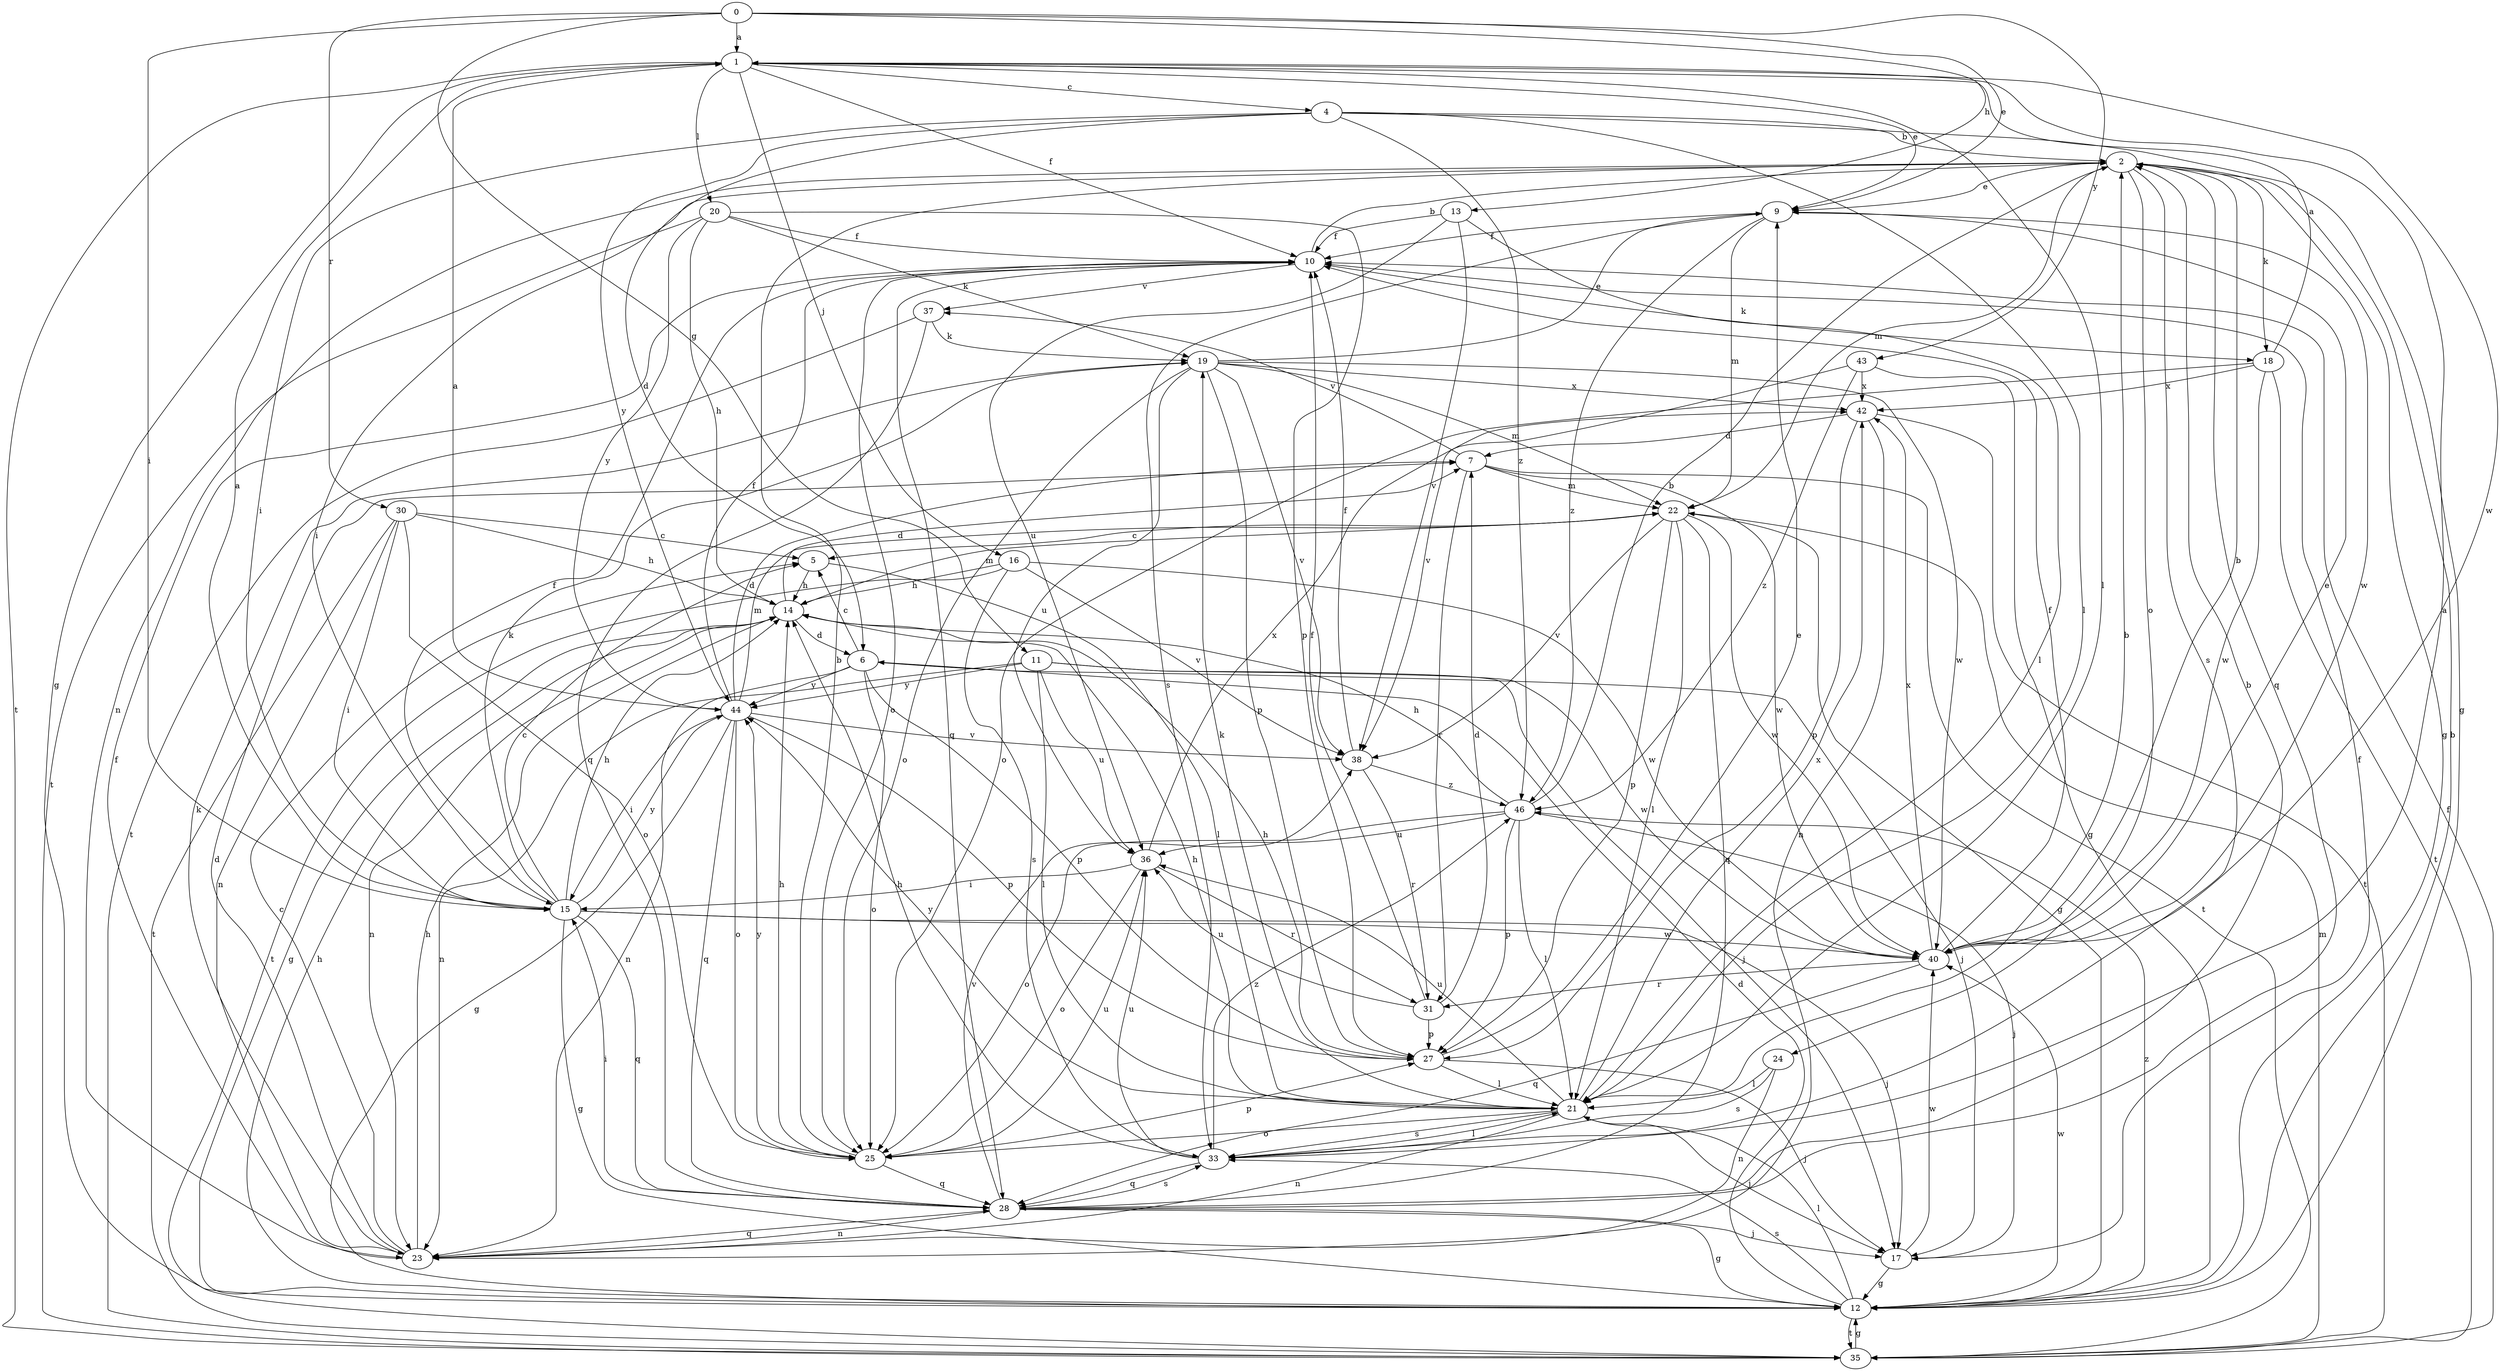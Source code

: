 strict digraph  {
0;
1;
2;
4;
5;
6;
7;
9;
10;
11;
12;
13;
14;
15;
16;
17;
18;
19;
20;
21;
22;
23;
24;
25;
27;
28;
30;
31;
33;
35;
36;
37;
38;
40;
42;
43;
44;
46;
0 -> 1  [label=a];
0 -> 9  [label=e];
0 -> 11  [label=g];
0 -> 13  [label=h];
0 -> 15  [label=i];
0 -> 30  [label=r];
0 -> 43  [label=y];
1 -> 4  [label=c];
1 -> 9  [label=e];
1 -> 10  [label=f];
1 -> 12  [label=g];
1 -> 16  [label=j];
1 -> 20  [label=l];
1 -> 21  [label=l];
1 -> 35  [label=t];
1 -> 40  [label=w];
2 -> 9  [label=e];
2 -> 12  [label=g];
2 -> 15  [label=i];
2 -> 18  [label=k];
2 -> 22  [label=m];
2 -> 23  [label=n];
2 -> 24  [label=o];
2 -> 28  [label=q];
2 -> 33  [label=s];
4 -> 2  [label=b];
4 -> 6  [label=d];
4 -> 12  [label=g];
4 -> 15  [label=i];
4 -> 21  [label=l];
4 -> 44  [label=y];
4 -> 46  [label=z];
5 -> 14  [label=h];
5 -> 21  [label=l];
6 -> 5  [label=c];
6 -> 17  [label=j];
6 -> 23  [label=n];
6 -> 25  [label=o];
6 -> 27  [label=p];
6 -> 44  [label=y];
7 -> 22  [label=m];
7 -> 31  [label=r];
7 -> 35  [label=t];
7 -> 37  [label=v];
7 -> 40  [label=w];
9 -> 10  [label=f];
9 -> 22  [label=m];
9 -> 33  [label=s];
9 -> 40  [label=w];
9 -> 46  [label=z];
10 -> 2  [label=b];
10 -> 18  [label=k];
10 -> 25  [label=o];
10 -> 28  [label=q];
10 -> 37  [label=v];
11 -> 17  [label=j];
11 -> 21  [label=l];
11 -> 23  [label=n];
11 -> 36  [label=u];
11 -> 40  [label=w];
11 -> 44  [label=y];
12 -> 2  [label=b];
12 -> 6  [label=d];
12 -> 14  [label=h];
12 -> 21  [label=l];
12 -> 33  [label=s];
12 -> 35  [label=t];
12 -> 40  [label=w];
12 -> 46  [label=z];
13 -> 10  [label=f];
13 -> 21  [label=l];
13 -> 36  [label=u];
13 -> 38  [label=v];
14 -> 6  [label=d];
14 -> 7  [label=d];
14 -> 12  [label=g];
14 -> 22  [label=m];
14 -> 23  [label=n];
15 -> 1  [label=a];
15 -> 5  [label=c];
15 -> 10  [label=f];
15 -> 12  [label=g];
15 -> 14  [label=h];
15 -> 17  [label=j];
15 -> 19  [label=k];
15 -> 28  [label=q];
15 -> 40  [label=w];
15 -> 44  [label=y];
16 -> 14  [label=h];
16 -> 33  [label=s];
16 -> 35  [label=t];
16 -> 38  [label=v];
16 -> 40  [label=w];
17 -> 10  [label=f];
17 -> 12  [label=g];
17 -> 40  [label=w];
18 -> 1  [label=a];
18 -> 25  [label=o];
18 -> 35  [label=t];
18 -> 40  [label=w];
18 -> 42  [label=x];
19 -> 9  [label=e];
19 -> 22  [label=m];
19 -> 25  [label=o];
19 -> 27  [label=p];
19 -> 36  [label=u];
19 -> 38  [label=v];
19 -> 40  [label=w];
19 -> 42  [label=x];
20 -> 10  [label=f];
20 -> 14  [label=h];
20 -> 19  [label=k];
20 -> 27  [label=p];
20 -> 35  [label=t];
20 -> 44  [label=y];
21 -> 2  [label=b];
21 -> 14  [label=h];
21 -> 17  [label=j];
21 -> 19  [label=k];
21 -> 23  [label=n];
21 -> 25  [label=o];
21 -> 33  [label=s];
21 -> 36  [label=u];
21 -> 42  [label=x];
21 -> 44  [label=y];
22 -> 5  [label=c];
22 -> 12  [label=g];
22 -> 21  [label=l];
22 -> 27  [label=p];
22 -> 28  [label=q];
22 -> 38  [label=v];
22 -> 40  [label=w];
23 -> 5  [label=c];
23 -> 7  [label=d];
23 -> 10  [label=f];
23 -> 14  [label=h];
23 -> 19  [label=k];
23 -> 28  [label=q];
24 -> 21  [label=l];
24 -> 23  [label=n];
24 -> 33  [label=s];
25 -> 2  [label=b];
25 -> 14  [label=h];
25 -> 27  [label=p];
25 -> 28  [label=q];
25 -> 36  [label=u];
25 -> 44  [label=y];
27 -> 9  [label=e];
27 -> 14  [label=h];
27 -> 17  [label=j];
27 -> 21  [label=l];
28 -> 2  [label=b];
28 -> 12  [label=g];
28 -> 15  [label=i];
28 -> 17  [label=j];
28 -> 23  [label=n];
28 -> 33  [label=s];
28 -> 38  [label=v];
30 -> 5  [label=c];
30 -> 14  [label=h];
30 -> 15  [label=i];
30 -> 23  [label=n];
30 -> 25  [label=o];
30 -> 35  [label=t];
31 -> 7  [label=d];
31 -> 10  [label=f];
31 -> 27  [label=p];
31 -> 36  [label=u];
33 -> 1  [label=a];
33 -> 14  [label=h];
33 -> 21  [label=l];
33 -> 28  [label=q];
33 -> 36  [label=u];
33 -> 46  [label=z];
35 -> 10  [label=f];
35 -> 12  [label=g];
35 -> 22  [label=m];
36 -> 15  [label=i];
36 -> 25  [label=o];
36 -> 31  [label=r];
36 -> 42  [label=x];
37 -> 19  [label=k];
37 -> 28  [label=q];
37 -> 35  [label=t];
38 -> 10  [label=f];
38 -> 31  [label=r];
38 -> 46  [label=z];
40 -> 2  [label=b];
40 -> 9  [label=e];
40 -> 10  [label=f];
40 -> 28  [label=q];
40 -> 31  [label=r];
40 -> 42  [label=x];
42 -> 7  [label=d];
42 -> 23  [label=n];
42 -> 27  [label=p];
42 -> 35  [label=t];
43 -> 12  [label=g];
43 -> 38  [label=v];
43 -> 42  [label=x];
43 -> 46  [label=z];
44 -> 1  [label=a];
44 -> 7  [label=d];
44 -> 10  [label=f];
44 -> 12  [label=g];
44 -> 15  [label=i];
44 -> 22  [label=m];
44 -> 25  [label=o];
44 -> 27  [label=p];
44 -> 28  [label=q];
44 -> 38  [label=v];
46 -> 2  [label=b];
46 -> 14  [label=h];
46 -> 17  [label=j];
46 -> 21  [label=l];
46 -> 25  [label=o];
46 -> 27  [label=p];
46 -> 36  [label=u];
}
